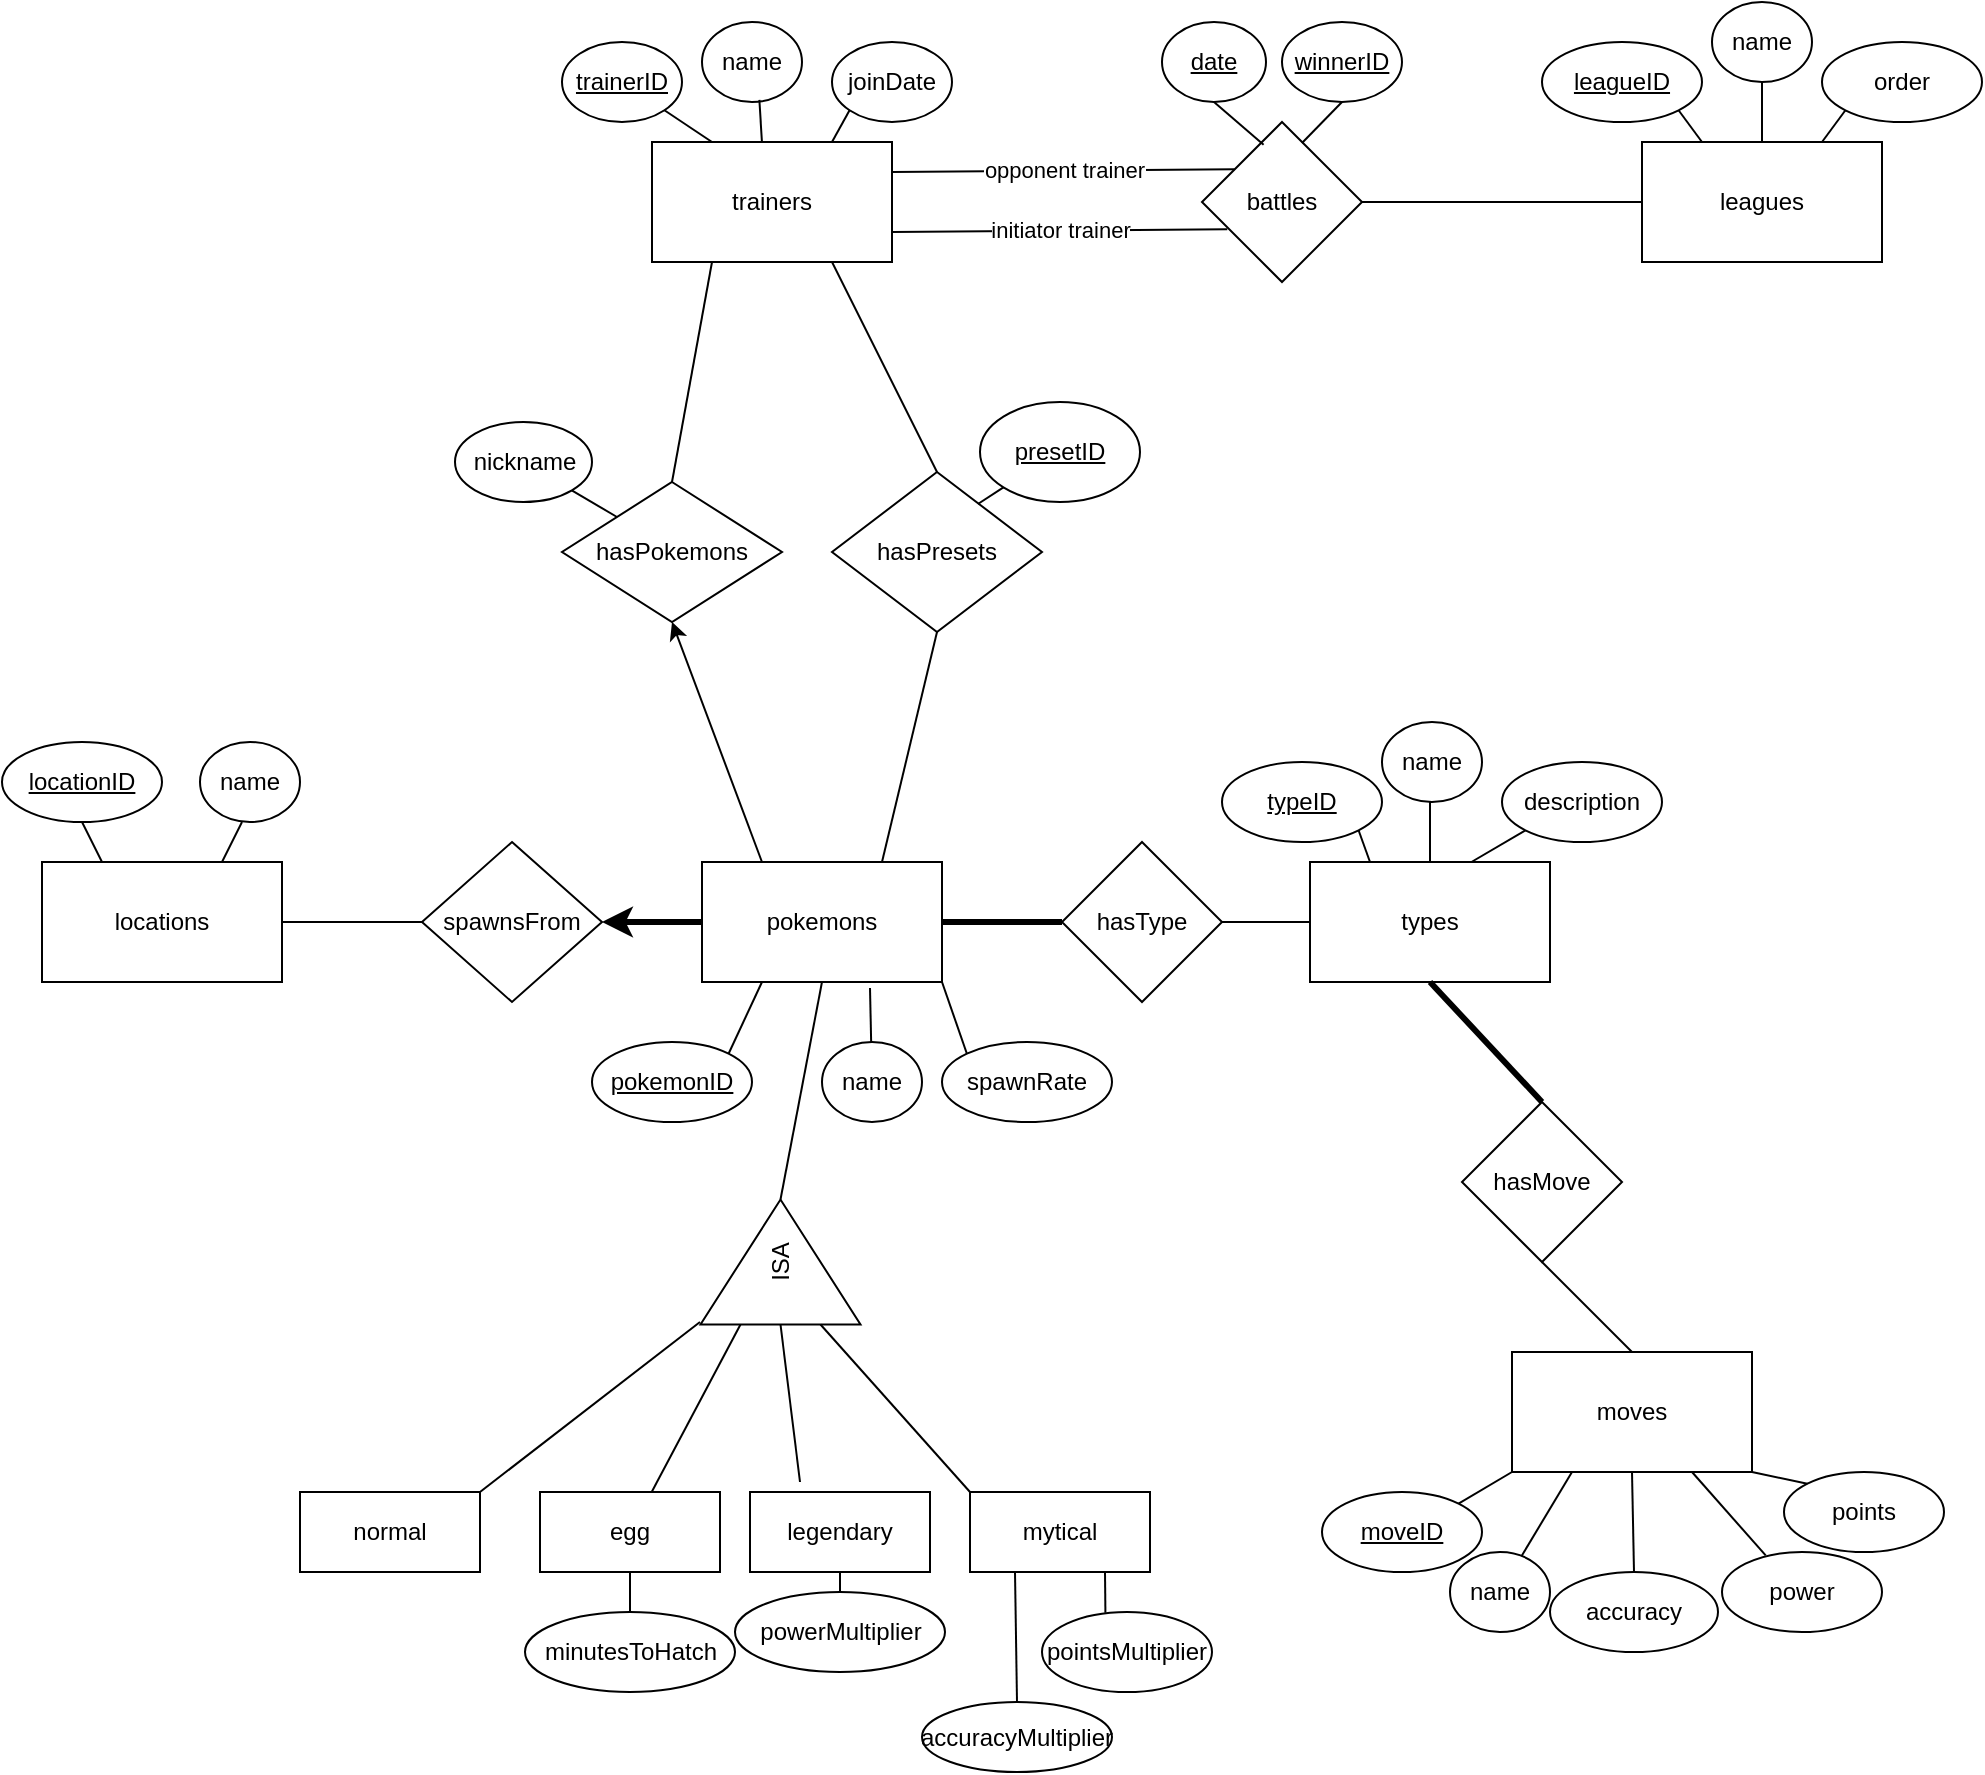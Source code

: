 <mxfile version="20.5.3" type="github">
  <diagram id="0p5sOn9IM3p2lrbPk7xw" name="Sayfa -1">
    <mxGraphModel dx="2031" dy="2292" grid="1" gridSize="10" guides="1" tooltips="1" connect="1" arrows="1" fold="1" page="1" pageScale="1" pageWidth="827" pageHeight="1169" math="0" shadow="0">
      <root>
        <mxCell id="0" />
        <mxCell id="1" parent="0" />
        <mxCell id="mbP8TRgjL7w7NpLtnhRK-1" value="trainers" style="rounded=0;whiteSpace=wrap;html=1;" parent="1" vertex="1">
          <mxGeometry x="635" y="-170" width="120" height="60" as="geometry" />
        </mxCell>
        <mxCell id="mbP8TRgjL7w7NpLtnhRK-4" value="&lt;u&gt;trainerID&lt;/u&gt;" style="ellipse;whiteSpace=wrap;html=1;" parent="1" vertex="1">
          <mxGeometry x="590" y="-220" width="60" height="40" as="geometry" />
        </mxCell>
        <mxCell id="mbP8TRgjL7w7NpLtnhRK-5" value="" style="endArrow=none;html=1;rounded=0;exitX=1;exitY=1;exitDx=0;exitDy=0;entryX=0.25;entryY=0;entryDx=0;entryDy=0;" parent="1" source="mbP8TRgjL7w7NpLtnhRK-4" target="mbP8TRgjL7w7NpLtnhRK-1" edge="1">
          <mxGeometry width="50" height="50" relative="1" as="geometry">
            <mxPoint x="945" y="-30" as="sourcePoint" />
            <mxPoint x="995" y="-80" as="targetPoint" />
          </mxGeometry>
        </mxCell>
        <mxCell id="_CFFiFyCOQSLz_YWFSRL-1" value="name" style="ellipse;whiteSpace=wrap;html=1;" parent="1" vertex="1">
          <mxGeometry x="660" y="-230" width="50" height="40" as="geometry" />
        </mxCell>
        <mxCell id="_CFFiFyCOQSLz_YWFSRL-8" value="joinDate" style="ellipse;whiteSpace=wrap;html=1;" parent="1" vertex="1">
          <mxGeometry x="725" y="-220" width="60" height="40" as="geometry" />
        </mxCell>
        <mxCell id="_CFFiFyCOQSLz_YWFSRL-9" value="" style="endArrow=none;html=1;rounded=0;exitX=0.75;exitY=0;exitDx=0;exitDy=0;entryX=0;entryY=1;entryDx=0;entryDy=0;" parent="1" source="mbP8TRgjL7w7NpLtnhRK-1" target="_CFFiFyCOQSLz_YWFSRL-8" edge="1">
          <mxGeometry width="50" height="50" relative="1" as="geometry">
            <mxPoint x="735" y="20" as="sourcePoint" />
            <mxPoint x="785" y="-30" as="targetPoint" />
          </mxGeometry>
        </mxCell>
        <mxCell id="_CFFiFyCOQSLz_YWFSRL-10" value="pokemons" style="rounded=0;whiteSpace=wrap;html=1;" parent="1" vertex="1">
          <mxGeometry x="660" y="190" width="120" height="60" as="geometry" />
        </mxCell>
        <mxCell id="_CFFiFyCOQSLz_YWFSRL-11" value="&lt;u&gt;pokemonID&lt;/u&gt;" style="ellipse;whiteSpace=wrap;html=1;" parent="1" vertex="1">
          <mxGeometry x="605" y="280" width="80" height="40" as="geometry" />
        </mxCell>
        <mxCell id="_CFFiFyCOQSLz_YWFSRL-12" value="" style="endArrow=none;html=1;rounded=0;exitX=1;exitY=0;exitDx=0;exitDy=0;entryX=0.25;entryY=1;entryDx=0;entryDy=0;" parent="1" source="_CFFiFyCOQSLz_YWFSRL-11" target="_CFFiFyCOQSLz_YWFSRL-10" edge="1">
          <mxGeometry width="50" height="50" relative="1" as="geometry">
            <mxPoint x="990" y="320" as="sourcePoint" />
            <mxPoint x="1040" y="270" as="targetPoint" />
          </mxGeometry>
        </mxCell>
        <mxCell id="_CFFiFyCOQSLz_YWFSRL-14" value="name" style="ellipse;whiteSpace=wrap;html=1;" parent="1" vertex="1">
          <mxGeometry x="720" y="280" width="50" height="40" as="geometry" />
        </mxCell>
        <mxCell id="_CFFiFyCOQSLz_YWFSRL-15" value="spawnRate" style="ellipse;whiteSpace=wrap;html=1;" parent="1" vertex="1">
          <mxGeometry x="780" y="280" width="85" height="40" as="geometry" />
        </mxCell>
        <mxCell id="_CFFiFyCOQSLz_YWFSRL-16" value="" style="endArrow=none;html=1;rounded=0;entryX=0;entryY=0;entryDx=0;entryDy=0;exitX=1;exitY=1;exitDx=0;exitDy=0;" parent="1" source="_CFFiFyCOQSLz_YWFSRL-10" target="_CFFiFyCOQSLz_YWFSRL-15" edge="1">
          <mxGeometry width="50" height="50" relative="1" as="geometry">
            <mxPoint x="780" y="240" as="sourcePoint" />
            <mxPoint x="830" y="320" as="targetPoint" />
          </mxGeometry>
        </mxCell>
        <mxCell id="_CFFiFyCOQSLz_YWFSRL-17" value="leagues" style="rounded=0;whiteSpace=wrap;html=1;" parent="1" vertex="1">
          <mxGeometry x="1130" y="-170" width="120" height="60" as="geometry" />
        </mxCell>
        <mxCell id="_CFFiFyCOQSLz_YWFSRL-18" value="&lt;u&gt;leagueID&lt;/u&gt;" style="ellipse;whiteSpace=wrap;html=1;" parent="1" vertex="1">
          <mxGeometry x="1080" y="-220" width="80" height="40" as="geometry" />
        </mxCell>
        <mxCell id="_CFFiFyCOQSLz_YWFSRL-19" value="" style="endArrow=none;html=1;rounded=0;exitX=1;exitY=1;exitDx=0;exitDy=0;entryX=0.25;entryY=0;entryDx=0;entryDy=0;" parent="1" source="_CFFiFyCOQSLz_YWFSRL-18" target="_CFFiFyCOQSLz_YWFSRL-17" edge="1">
          <mxGeometry width="50" height="50" relative="1" as="geometry">
            <mxPoint x="1460" y="-50" as="sourcePoint" />
            <mxPoint x="1510" y="-100" as="targetPoint" />
          </mxGeometry>
        </mxCell>
        <mxCell id="_CFFiFyCOQSLz_YWFSRL-20" style="edgeStyle=orthogonalEdgeStyle;rounded=0;orthogonalLoop=1;jettySize=auto;html=1;exitX=0.5;exitY=1;exitDx=0;exitDy=0;entryX=0.5;entryY=0;entryDx=0;entryDy=0;endArrow=none;endFill=0;" parent="1" source="_CFFiFyCOQSLz_YWFSRL-21" target="_CFFiFyCOQSLz_YWFSRL-17" edge="1">
          <mxGeometry relative="1" as="geometry" />
        </mxCell>
        <mxCell id="_CFFiFyCOQSLz_YWFSRL-21" value="name" style="ellipse;whiteSpace=wrap;html=1;" parent="1" vertex="1">
          <mxGeometry x="1165" y="-240" width="50" height="40" as="geometry" />
        </mxCell>
        <mxCell id="_CFFiFyCOQSLz_YWFSRL-22" value="order" style="ellipse;whiteSpace=wrap;html=1;" parent="1" vertex="1">
          <mxGeometry x="1220" y="-220" width="80" height="40" as="geometry" />
        </mxCell>
        <mxCell id="_CFFiFyCOQSLz_YWFSRL-23" value="" style="endArrow=none;html=1;rounded=0;exitX=0.75;exitY=0;exitDx=0;exitDy=0;entryX=0;entryY=1;entryDx=0;entryDy=0;" parent="1" source="_CFFiFyCOQSLz_YWFSRL-17" target="_CFFiFyCOQSLz_YWFSRL-22" edge="1">
          <mxGeometry width="50" height="50" relative="1" as="geometry">
            <mxPoint x="1250" as="sourcePoint" />
            <mxPoint x="1300" y="-50" as="targetPoint" />
          </mxGeometry>
        </mxCell>
        <mxCell id="_CFFiFyCOQSLz_YWFSRL-39" style="edgeStyle=orthogonalEdgeStyle;rounded=0;orthogonalLoop=1;jettySize=auto;html=1;exitX=0;exitY=0.5;exitDx=0;exitDy=0;entryX=1;entryY=0.5;entryDx=0;entryDy=0;endArrow=none;endFill=0;strokeWidth=1;" parent="1" source="_CFFiFyCOQSLz_YWFSRL-26" target="_CFFiFyCOQSLz_YWFSRL-37" edge="1">
          <mxGeometry relative="1" as="geometry" />
        </mxCell>
        <mxCell id="_CFFiFyCOQSLz_YWFSRL-26" value="types" style="rounded=0;whiteSpace=wrap;html=1;strokeWidth=1;" parent="1" vertex="1">
          <mxGeometry x="964" y="190" width="120" height="60" as="geometry" />
        </mxCell>
        <mxCell id="_CFFiFyCOQSLz_YWFSRL-27" value="&lt;u&gt;typeID&lt;/u&gt;" style="ellipse;whiteSpace=wrap;html=1;" parent="1" vertex="1">
          <mxGeometry x="920" y="140" width="80" height="40" as="geometry" />
        </mxCell>
        <mxCell id="_CFFiFyCOQSLz_YWFSRL-28" value="" style="endArrow=none;html=1;rounded=0;exitX=1;exitY=1;exitDx=0;exitDy=0;entryX=0.25;entryY=0;entryDx=0;entryDy=0;" parent="1" source="_CFFiFyCOQSLz_YWFSRL-27" target="_CFFiFyCOQSLz_YWFSRL-26" edge="1">
          <mxGeometry width="50" height="50" relative="1" as="geometry">
            <mxPoint x="1294" y="310" as="sourcePoint" />
            <mxPoint x="1344" y="260" as="targetPoint" />
          </mxGeometry>
        </mxCell>
        <mxCell id="_CFFiFyCOQSLz_YWFSRL-29" style="edgeStyle=orthogonalEdgeStyle;rounded=0;orthogonalLoop=1;jettySize=auto;html=1;exitX=0.5;exitY=1;exitDx=0;exitDy=0;entryX=0.5;entryY=0;entryDx=0;entryDy=0;endArrow=none;endFill=0;" parent="1" source="_CFFiFyCOQSLz_YWFSRL-30" target="_CFFiFyCOQSLz_YWFSRL-26" edge="1">
          <mxGeometry relative="1" as="geometry" />
        </mxCell>
        <mxCell id="_CFFiFyCOQSLz_YWFSRL-30" value="name" style="ellipse;whiteSpace=wrap;html=1;" parent="1" vertex="1">
          <mxGeometry x="1000" y="120" width="50" height="40" as="geometry" />
        </mxCell>
        <mxCell id="_CFFiFyCOQSLz_YWFSRL-32" value="description" style="ellipse;whiteSpace=wrap;html=1;" parent="1" vertex="1">
          <mxGeometry x="1060" y="140" width="80" height="40" as="geometry" />
        </mxCell>
        <mxCell id="_CFFiFyCOQSLz_YWFSRL-33" value="" style="endArrow=none;html=1;rounded=0;exitX=0.75;exitY=0;exitDx=0;exitDy=0;entryX=0;entryY=1;entryDx=0;entryDy=0;" parent="1" target="_CFFiFyCOQSLz_YWFSRL-32" edge="1">
          <mxGeometry width="50" height="50" relative="1" as="geometry">
            <mxPoint x="1044.72" y="190" as="sourcePoint" />
            <mxPoint x="1124.72" y="310" as="targetPoint" />
          </mxGeometry>
        </mxCell>
        <mxCell id="_CFFiFyCOQSLz_YWFSRL-41" style="edgeStyle=orthogonalEdgeStyle;rounded=0;orthogonalLoop=1;jettySize=auto;html=1;exitX=0;exitY=0.5;exitDx=0;exitDy=0;entryX=1;entryY=0.5;entryDx=0;entryDy=0;endArrow=none;endFill=0;startArrow=none;startFill=0;strokeWidth=3;" parent="1" source="_CFFiFyCOQSLz_YWFSRL-37" target="_CFFiFyCOQSLz_YWFSRL-10" edge="1">
          <mxGeometry relative="1" as="geometry" />
        </mxCell>
        <mxCell id="_CFFiFyCOQSLz_YWFSRL-37" value="hasType" style="rhombus;whiteSpace=wrap;html=1;strokeWidth=1;" parent="1" vertex="1">
          <mxGeometry x="840" y="180" width="80" height="80" as="geometry" />
        </mxCell>
        <mxCell id="sR-MP5B-pgGaU7aGURbe-1" value="moves" style="rounded=0;whiteSpace=wrap;html=1;" parent="1" vertex="1">
          <mxGeometry x="1065" y="435" width="120" height="60" as="geometry" />
        </mxCell>
        <mxCell id="sR-MP5B-pgGaU7aGURbe-2" value="&lt;u&gt;moveID&lt;/u&gt;" style="ellipse;whiteSpace=wrap;html=1;" parent="1" vertex="1">
          <mxGeometry x="970" y="505" width="80" height="40" as="geometry" />
        </mxCell>
        <mxCell id="sR-MP5B-pgGaU7aGURbe-5" value="name" style="ellipse;whiteSpace=wrap;html=1;" parent="1" vertex="1">
          <mxGeometry x="1034" y="535" width="50" height="40" as="geometry" />
        </mxCell>
        <mxCell id="sR-MP5B-pgGaU7aGURbe-6" value="accuracy" style="ellipse;whiteSpace=wrap;html=1;" parent="1" vertex="1">
          <mxGeometry x="1084" y="545" width="84" height="40" as="geometry" />
        </mxCell>
        <mxCell id="sR-MP5B-pgGaU7aGURbe-8" value="power" style="ellipse;whiteSpace=wrap;html=1;" parent="1" vertex="1">
          <mxGeometry x="1170" y="535" width="80" height="40" as="geometry" />
        </mxCell>
        <mxCell id="sR-MP5B-pgGaU7aGURbe-9" value="points" style="ellipse;whiteSpace=wrap;html=1;" parent="1" vertex="1">
          <mxGeometry x="1201" y="495" width="80" height="40" as="geometry" />
        </mxCell>
        <mxCell id="sR-MP5B-pgGaU7aGURbe-21" value="hasMove" style="rhombus;whiteSpace=wrap;html=1;" parent="1" vertex="1">
          <mxGeometry x="1040" y="310" width="80" height="80" as="geometry" />
        </mxCell>
        <mxCell id="sR-MP5B-pgGaU7aGURbe-37" style="edgeStyle=orthogonalEdgeStyle;rounded=0;orthogonalLoop=1;jettySize=auto;html=1;exitX=1;exitY=0.5;exitDx=0;exitDy=0;startArrow=classic;startFill=1;endArrow=none;endFill=0;strokeWidth=3;" parent="1" source="sR-MP5B-pgGaU7aGURbe-24" target="_CFFiFyCOQSLz_YWFSRL-10" edge="1">
          <mxGeometry relative="1" as="geometry" />
        </mxCell>
        <mxCell id="sR-MP5B-pgGaU7aGURbe-38" style="edgeStyle=orthogonalEdgeStyle;rounded=0;orthogonalLoop=1;jettySize=auto;html=1;exitX=0;exitY=0.5;exitDx=0;exitDy=0;entryX=1;entryY=0.5;entryDx=0;entryDy=0;strokeWidth=1;startArrow=none;startFill=0;endArrow=none;endFill=0;" parent="1" source="sR-MP5B-pgGaU7aGURbe-24" target="sR-MP5B-pgGaU7aGURbe-30" edge="1">
          <mxGeometry relative="1" as="geometry" />
        </mxCell>
        <mxCell id="sR-MP5B-pgGaU7aGURbe-24" value="spawnsFrom" style="rhombus;whiteSpace=wrap;html=1;" parent="1" vertex="1">
          <mxGeometry x="520" y="180" width="90" height="80" as="geometry" />
        </mxCell>
        <mxCell id="sR-MP5B-pgGaU7aGURbe-30" value="locations" style="rounded=0;whiteSpace=wrap;html=1;" parent="1" vertex="1">
          <mxGeometry x="330" y="190" width="120" height="60" as="geometry" />
        </mxCell>
        <mxCell id="sR-MP5B-pgGaU7aGURbe-33" value="name" style="ellipse;whiteSpace=wrap;html=1;" parent="1" vertex="1">
          <mxGeometry x="409" y="130" width="50" height="40" as="geometry" />
        </mxCell>
        <mxCell id="sR-MP5B-pgGaU7aGURbe-34" value="&lt;u&gt;locationID&lt;/u&gt;" style="ellipse;whiteSpace=wrap;html=1;" parent="1" vertex="1">
          <mxGeometry x="310" y="130" width="80" height="40" as="geometry" />
        </mxCell>
        <mxCell id="sR-MP5B-pgGaU7aGURbe-41" value="" style="endArrow=none;html=1;rounded=0;strokeWidth=1;exitX=0.75;exitY=0;exitDx=0;exitDy=0;" parent="1" source="sR-MP5B-pgGaU7aGURbe-30" edge="1">
          <mxGeometry width="50" height="50" relative="1" as="geometry">
            <mxPoint x="580" y="570" as="sourcePoint" />
            <mxPoint x="430" y="170" as="targetPoint" />
          </mxGeometry>
        </mxCell>
        <mxCell id="sR-MP5B-pgGaU7aGURbe-42" value="" style="endArrow=none;html=1;rounded=0;strokeWidth=1;entryX=0;entryY=1;entryDx=0;entryDy=0;exitX=1;exitY=0;exitDx=0;exitDy=0;" parent="1" source="sR-MP5B-pgGaU7aGURbe-2" target="sR-MP5B-pgGaU7aGURbe-1" edge="1">
          <mxGeometry width="50" height="50" relative="1" as="geometry">
            <mxPoint x="990" y="490" as="sourcePoint" />
            <mxPoint x="980" y="430" as="targetPoint" />
          </mxGeometry>
        </mxCell>
        <mxCell id="sR-MP5B-pgGaU7aGURbe-43" value="" style="endArrow=none;html=1;rounded=0;strokeWidth=1;entryX=1;entryY=1;entryDx=0;entryDy=0;exitX=0;exitY=0;exitDx=0;exitDy=0;" parent="1" source="sR-MP5B-pgGaU7aGURbe-9" target="sR-MP5B-pgGaU7aGURbe-1" edge="1">
          <mxGeometry width="50" height="50" relative="1" as="geometry">
            <mxPoint x="1001.6" y="498.16" as="sourcePoint" />
            <mxPoint x="1020.0" y="480" as="targetPoint" />
          </mxGeometry>
        </mxCell>
        <mxCell id="sR-MP5B-pgGaU7aGURbe-44" value="" style="endArrow=none;html=1;rounded=0;strokeWidth=1;entryX=0.75;entryY=1;entryDx=0;entryDy=0;exitX=0.273;exitY=0.043;exitDx=0;exitDy=0;exitPerimeter=0;" parent="1" source="sR-MP5B-pgGaU7aGURbe-8" target="sR-MP5B-pgGaU7aGURbe-1" edge="1">
          <mxGeometry width="50" height="50" relative="1" as="geometry">
            <mxPoint x="1011.6" y="508.16" as="sourcePoint" />
            <mxPoint x="1030.0" y="490" as="targetPoint" />
          </mxGeometry>
        </mxCell>
        <mxCell id="sR-MP5B-pgGaU7aGURbe-45" value="" style="endArrow=none;html=1;rounded=0;strokeWidth=1;entryX=0.5;entryY=1;entryDx=0;entryDy=0;exitX=0.5;exitY=0;exitDx=0;exitDy=0;" parent="1" source="sR-MP5B-pgGaU7aGURbe-6" target="sR-MP5B-pgGaU7aGURbe-1" edge="1">
          <mxGeometry width="50" height="50" relative="1" as="geometry">
            <mxPoint x="1021.6" y="518.16" as="sourcePoint" />
            <mxPoint x="1040.0" y="500" as="targetPoint" />
          </mxGeometry>
        </mxCell>
        <mxCell id="sR-MP5B-pgGaU7aGURbe-46" value="" style="endArrow=none;html=1;rounded=0;strokeWidth=1;entryX=0.25;entryY=1;entryDx=0;entryDy=0;" parent="1" source="sR-MP5B-pgGaU7aGURbe-5" target="sR-MP5B-pgGaU7aGURbe-1" edge="1">
          <mxGeometry width="50" height="50" relative="1" as="geometry">
            <mxPoint x="1031.6" y="528.16" as="sourcePoint" />
            <mxPoint x="1050.0" y="510" as="targetPoint" />
          </mxGeometry>
        </mxCell>
        <mxCell id="sR-MP5B-pgGaU7aGURbe-51" value="" style="endArrow=none;html=1;rounded=0;strokeWidth=1;exitX=1;exitY=0.5;exitDx=0;exitDy=0;entryX=0.5;entryY=1;entryDx=0;entryDy=0;" parent="1" source="sR-MP5B-pgGaU7aGURbe-53" target="_CFFiFyCOQSLz_YWFSRL-10" edge="1">
          <mxGeometry width="50" height="50" relative="1" as="geometry">
            <mxPoint x="720.0" y="310" as="sourcePoint" />
            <mxPoint x="810" y="240" as="targetPoint" />
          </mxGeometry>
        </mxCell>
        <mxCell id="sR-MP5B-pgGaU7aGURbe-53" value="ISA" style="triangle;whiteSpace=wrap;html=1;rotation=-90;" parent="1" vertex="1">
          <mxGeometry x="668" y="350" width="62.5" height="80" as="geometry" />
        </mxCell>
        <mxCell id="sR-MP5B-pgGaU7aGURbe-63" value="normal" style="rounded=0;whiteSpace=wrap;html=1;" parent="1" vertex="1">
          <mxGeometry x="459" y="505" width="90" height="40" as="geometry" />
        </mxCell>
        <mxCell id="sR-MP5B-pgGaU7aGURbe-65" value="egg" style="rounded=0;whiteSpace=wrap;html=1;" parent="1" vertex="1">
          <mxGeometry x="579" y="505" width="90" height="40" as="geometry" />
        </mxCell>
        <mxCell id="sR-MP5B-pgGaU7aGURbe-66" value="legendary" style="rounded=0;whiteSpace=wrap;html=1;" parent="1" vertex="1">
          <mxGeometry x="684" y="505" width="90" height="40" as="geometry" />
        </mxCell>
        <mxCell id="sR-MP5B-pgGaU7aGURbe-67" value="mytical" style="rounded=0;whiteSpace=wrap;html=1;" parent="1" vertex="1">
          <mxGeometry x="794" y="505" width="90" height="40" as="geometry" />
        </mxCell>
        <mxCell id="sR-MP5B-pgGaU7aGURbe-69" value="" style="endArrow=none;html=1;rounded=0;strokeWidth=1;exitX=1;exitY=0;exitDx=0;exitDy=0;" parent="1" source="sR-MP5B-pgGaU7aGURbe-63" edge="1">
          <mxGeometry width="50" height="50" relative="1" as="geometry">
            <mxPoint x="569" y="560" as="sourcePoint" />
            <mxPoint x="659" y="420" as="targetPoint" />
          </mxGeometry>
        </mxCell>
        <mxCell id="sR-MP5B-pgGaU7aGURbe-70" value="" style="endArrow=none;html=1;rounded=0;strokeWidth=1;exitX=0.619;exitY=0.007;exitDx=0;exitDy=0;exitPerimeter=0;entryX=0;entryY=0.25;entryDx=0;entryDy=0;" parent="1" source="sR-MP5B-pgGaU7aGURbe-65" target="sR-MP5B-pgGaU7aGURbe-53" edge="1">
          <mxGeometry width="50" height="50" relative="1" as="geometry">
            <mxPoint x="619" y="500" as="sourcePoint" />
            <mxPoint x="669" y="430" as="targetPoint" />
          </mxGeometry>
        </mxCell>
        <mxCell id="sR-MP5B-pgGaU7aGURbe-71" value="" style="endArrow=none;html=1;rounded=0;strokeWidth=1;entryX=0;entryY=0.5;entryDx=0;entryDy=0;" parent="1" target="sR-MP5B-pgGaU7aGURbe-53" edge="1">
          <mxGeometry width="50" height="50" relative="1" as="geometry">
            <mxPoint x="709" y="500" as="sourcePoint" />
            <mxPoint x="689.25" y="431.25" as="targetPoint" />
          </mxGeometry>
        </mxCell>
        <mxCell id="sR-MP5B-pgGaU7aGURbe-72" value="" style="endArrow=none;html=1;rounded=0;strokeWidth=1;exitX=0;exitY=0;exitDx=0;exitDy=0;entryX=0;entryY=0.75;entryDx=0;entryDy=0;" parent="1" source="sR-MP5B-pgGaU7aGURbe-67" target="sR-MP5B-pgGaU7aGURbe-53" edge="1">
          <mxGeometry width="50" height="50" relative="1" as="geometry">
            <mxPoint x="654.71" y="525.28" as="sourcePoint" />
            <mxPoint x="699.25" y="441.25" as="targetPoint" />
          </mxGeometry>
        </mxCell>
        <mxCell id="sR-MP5B-pgGaU7aGURbe-73" value="minutesToHatch" style="ellipse;whiteSpace=wrap;html=1;" parent="1" vertex="1">
          <mxGeometry x="571.5" y="565" width="105" height="40" as="geometry" />
        </mxCell>
        <mxCell id="sR-MP5B-pgGaU7aGURbe-74" value="powerMultiplier" style="ellipse;whiteSpace=wrap;html=1;" parent="1" vertex="1">
          <mxGeometry x="676.5" y="555" width="105" height="40" as="geometry" />
        </mxCell>
        <mxCell id="sR-MP5B-pgGaU7aGURbe-75" value="accuracyMultiplier" style="ellipse;whiteSpace=wrap;html=1;" parent="1" vertex="1">
          <mxGeometry x="770" y="610" width="95" height="35" as="geometry" />
        </mxCell>
        <mxCell id="sR-MP5B-pgGaU7aGURbe-76" value="pointsMultiplier" style="ellipse;whiteSpace=wrap;html=1;" parent="1" vertex="1">
          <mxGeometry x="830" y="565" width="85" height="40" as="geometry" />
        </mxCell>
        <mxCell id="sR-MP5B-pgGaU7aGURbe-83" value="" style="endArrow=none;html=1;rounded=0;strokeWidth=1;entryX=0.5;entryY=0;entryDx=0;entryDy=0;exitX=0.25;exitY=1;exitDx=0;exitDy=0;" parent="1" source="sR-MP5B-pgGaU7aGURbe-67" target="sR-MP5B-pgGaU7aGURbe-75" edge="1">
          <mxGeometry width="50" height="50" relative="1" as="geometry">
            <mxPoint x="829" y="570" as="sourcePoint" />
            <mxPoint x="909" y="480" as="targetPoint" />
          </mxGeometry>
        </mxCell>
        <mxCell id="sR-MP5B-pgGaU7aGURbe-84" value="" style="endArrow=none;html=1;rounded=0;strokeWidth=1;entryX=0.75;entryY=1;entryDx=0;entryDy=0;exitX=0.373;exitY=0.008;exitDx=0;exitDy=0;exitPerimeter=0;" parent="1" source="sR-MP5B-pgGaU7aGURbe-76" target="sR-MP5B-pgGaU7aGURbe-67" edge="1">
          <mxGeometry width="50" height="50" relative="1" as="geometry">
            <mxPoint x="859" y="530" as="sourcePoint" />
            <mxPoint x="909" y="480" as="targetPoint" />
          </mxGeometry>
        </mxCell>
        <mxCell id="sR-MP5B-pgGaU7aGURbe-85" value="" style="endArrow=none;html=1;rounded=0;strokeWidth=3;entryX=0.5;entryY=1;entryDx=0;entryDy=0;exitX=0.5;exitY=0;exitDx=0;exitDy=0;startArrow=none;startFill=0;" parent="1" source="sR-MP5B-pgGaU7aGURbe-21" target="_CFFiFyCOQSLz_YWFSRL-26" edge="1">
          <mxGeometry width="50" height="50" relative="1" as="geometry">
            <mxPoint x="850" y="480" as="sourcePoint" />
            <mxPoint x="900" y="430" as="targetPoint" />
          </mxGeometry>
        </mxCell>
        <mxCell id="sR-MP5B-pgGaU7aGURbe-87" value="" style="endArrow=none;html=1;rounded=0;strokeWidth=1;entryX=0.5;entryY=1;entryDx=0;entryDy=0;exitX=0.5;exitY=0;exitDx=0;exitDy=0;" parent="1" source="sR-MP5B-pgGaU7aGURbe-1" target="sR-MP5B-pgGaU7aGURbe-21" edge="1">
          <mxGeometry width="50" height="50" relative="1" as="geometry">
            <mxPoint x="850" y="480" as="sourcePoint" />
            <mxPoint x="900" y="430" as="targetPoint" />
          </mxGeometry>
        </mxCell>
        <mxCell id="sR-MP5B-pgGaU7aGURbe-88" value="" style="endArrow=none;html=1;rounded=0;strokeWidth=1;entryX=0.5;entryY=1;entryDx=0;entryDy=0;exitX=0.5;exitY=0;exitDx=0;exitDy=0;" parent="1" source="sR-MP5B-pgGaU7aGURbe-74" target="sR-MP5B-pgGaU7aGURbe-66" edge="1">
          <mxGeometry width="50" height="50" relative="1" as="geometry">
            <mxPoint x="869" y="540" as="sourcePoint" />
            <mxPoint x="919" y="490" as="targetPoint" />
          </mxGeometry>
        </mxCell>
        <mxCell id="sR-MP5B-pgGaU7aGURbe-89" value="" style="endArrow=none;html=1;rounded=0;strokeWidth=1;entryX=0.5;entryY=1;entryDx=0;entryDy=0;exitX=0.5;exitY=0;exitDx=0;exitDy=0;" parent="1" source="sR-MP5B-pgGaU7aGURbe-73" target="sR-MP5B-pgGaU7aGURbe-65" edge="1">
          <mxGeometry width="50" height="50" relative="1" as="geometry">
            <mxPoint x="879" y="550" as="sourcePoint" />
            <mxPoint x="929" y="500" as="targetPoint" />
          </mxGeometry>
        </mxCell>
        <mxCell id="GqBREQ20nbdP9Gs7GXl7-5" value="hasPokemons" style="rhombus;whiteSpace=wrap;html=1;fillStyle=auto;strokeWidth=1;fillColor=none;gradientColor=none;" parent="1" vertex="1">
          <mxGeometry x="590" width="110" height="70" as="geometry" />
        </mxCell>
        <mxCell id="GqBREQ20nbdP9Gs7GXl7-6" value="" style="endArrow=classic;html=1;rounded=0;strokeWidth=1;entryX=0.5;entryY=1;entryDx=0;entryDy=0;exitX=0.25;exitY=0;exitDx=0;exitDy=0;endFill=1;" parent="1" source="_CFFiFyCOQSLz_YWFSRL-10" target="GqBREQ20nbdP9Gs7GXl7-5" edge="1">
          <mxGeometry width="50" height="50" relative="1" as="geometry">
            <mxPoint x="686.5" y="110" as="sourcePoint" />
            <mxPoint x="590" y="110" as="targetPoint" />
          </mxGeometry>
        </mxCell>
        <mxCell id="GqBREQ20nbdP9Gs7GXl7-7" value="" style="endArrow=none;html=1;rounded=0;strokeWidth=1;entryX=0.5;entryY=0;entryDx=0;entryDy=0;exitX=0.25;exitY=1;exitDx=0;exitDy=0;" parent="1" source="mbP8TRgjL7w7NpLtnhRK-1" target="GqBREQ20nbdP9Gs7GXl7-5" edge="1">
          <mxGeometry width="50" height="50" relative="1" as="geometry">
            <mxPoint x="540" y="160" as="sourcePoint" />
            <mxPoint x="590" y="110" as="targetPoint" />
          </mxGeometry>
        </mxCell>
        <mxCell id="GqBREQ20nbdP9Gs7GXl7-9" value="nickname" style="ellipse;whiteSpace=wrap;html=1;fillStyle=auto;strokeWidth=1;fillColor=none;gradientColor=none;" parent="1" vertex="1">
          <mxGeometry x="536.5" y="-30" width="68.5" height="40" as="geometry" />
        </mxCell>
        <mxCell id="GqBREQ20nbdP9Gs7GXl7-10" value="" style="endArrow=none;html=1;rounded=0;strokeWidth=1;entryX=1;entryY=1;entryDx=0;entryDy=0;exitX=0;exitY=0;exitDx=0;exitDy=0;" parent="1" source="GqBREQ20nbdP9Gs7GXl7-5" target="GqBREQ20nbdP9Gs7GXl7-9" edge="1">
          <mxGeometry width="50" height="50" relative="1" as="geometry">
            <mxPoint x="540" y="60" as="sourcePoint" />
            <mxPoint x="590" y="10" as="targetPoint" />
          </mxGeometry>
        </mxCell>
        <mxCell id="GqBREQ20nbdP9Gs7GXl7-11" value="hasPresets" style="rhombus;whiteSpace=wrap;html=1;fillStyle=auto;strokeWidth=1;fillColor=none;gradientColor=none;" parent="1" vertex="1">
          <mxGeometry x="725" y="-5" width="105" height="80" as="geometry" />
        </mxCell>
        <mxCell id="GqBREQ20nbdP9Gs7GXl7-12" value="" style="endArrow=none;html=1;rounded=0;strokeWidth=1;entryX=0.75;entryY=1;entryDx=0;entryDy=0;exitX=0.5;exitY=0;exitDx=0;exitDy=0;" parent="1" source="GqBREQ20nbdP9Gs7GXl7-11" target="mbP8TRgjL7w7NpLtnhRK-1" edge="1">
          <mxGeometry width="50" height="50" relative="1" as="geometry">
            <mxPoint x="540" y="140" as="sourcePoint" />
            <mxPoint x="590" y="90" as="targetPoint" />
          </mxGeometry>
        </mxCell>
        <mxCell id="GqBREQ20nbdP9Gs7GXl7-15" value="" style="endArrow=none;html=1;rounded=0;strokeWidth=1;entryX=0.5;entryY=1;entryDx=0;entryDy=0;exitX=0.75;exitY=0;exitDx=0;exitDy=0;" parent="1" source="_CFFiFyCOQSLz_YWFSRL-10" target="GqBREQ20nbdP9Gs7GXl7-11" edge="1">
          <mxGeometry width="50" height="50" relative="1" as="geometry">
            <mxPoint x="733.88" y="111.12" as="sourcePoint" />
            <mxPoint x="590" y="90" as="targetPoint" />
          </mxGeometry>
        </mxCell>
        <mxCell id="GqBREQ20nbdP9Gs7GXl7-16" value="&lt;u&gt;presetID&lt;/u&gt;" style="ellipse;whiteSpace=wrap;html=1;fillStyle=auto;strokeWidth=1;fillColor=none;gradientColor=none;" parent="1" vertex="1">
          <mxGeometry x="799" y="-40" width="80" height="50" as="geometry" />
        </mxCell>
        <mxCell id="GqBREQ20nbdP9Gs7GXl7-17" value="" style="endArrow=none;html=1;rounded=0;strokeWidth=1;entryX=0;entryY=1;entryDx=0;entryDy=0;exitX=0.695;exitY=0.2;exitDx=0;exitDy=0;exitPerimeter=0;" parent="1" source="GqBREQ20nbdP9Gs7GXl7-11" target="GqBREQ20nbdP9Gs7GXl7-16" edge="1">
          <mxGeometry width="50" height="50" relative="1" as="geometry">
            <mxPoint x="540" y="140" as="sourcePoint" />
            <mxPoint x="590" y="90" as="targetPoint" />
          </mxGeometry>
        </mxCell>
        <mxCell id="GqBREQ20nbdP9Gs7GXl7-18" value="battles" style="rhombus;whiteSpace=wrap;html=1;fillStyle=auto;strokeWidth=1;fillColor=none;gradientColor=none;" parent="1" vertex="1">
          <mxGeometry x="910" y="-180" width="80" height="80" as="geometry" />
        </mxCell>
        <mxCell id="GqBREQ20nbdP9Gs7GXl7-19" value="initiator trainer" style="endArrow=none;html=1;rounded=0;strokeWidth=1;entryX=1;entryY=0.75;entryDx=0;entryDy=0;exitX=0.158;exitY=0.671;exitDx=0;exitDy=0;exitPerimeter=0;" parent="1" source="GqBREQ20nbdP9Gs7GXl7-18" target="mbP8TRgjL7w7NpLtnhRK-1" edge="1">
          <mxGeometry width="50" height="50" relative="1" as="geometry">
            <mxPoint x="540" y="140" as="sourcePoint" />
            <mxPoint x="590" y="90" as="targetPoint" />
          </mxGeometry>
        </mxCell>
        <mxCell id="GqBREQ20nbdP9Gs7GXl7-21" value="opponent trainer" style="endArrow=none;html=1;rounded=0;strokeWidth=1;entryX=1;entryY=0.25;entryDx=0;entryDy=0;exitX=0.204;exitY=0.296;exitDx=0;exitDy=0;exitPerimeter=0;" parent="1" source="GqBREQ20nbdP9Gs7GXl7-18" target="mbP8TRgjL7w7NpLtnhRK-1" edge="1">
          <mxGeometry width="50" height="50" relative="1" as="geometry">
            <mxPoint x="920" y="-155" as="sourcePoint" />
            <mxPoint x="590" y="90" as="targetPoint" />
          </mxGeometry>
        </mxCell>
        <mxCell id="GqBREQ20nbdP9Gs7GXl7-22" value="&lt;u&gt;date&lt;/u&gt;" style="ellipse;whiteSpace=wrap;html=1;fillStyle=auto;strokeWidth=1;fillColor=none;gradientColor=none;" parent="1" vertex="1">
          <mxGeometry x="890" y="-230" width="52" height="40" as="geometry" />
        </mxCell>
        <mxCell id="GqBREQ20nbdP9Gs7GXl7-23" value="&lt;u&gt;winnerID&lt;/u&gt;" style="ellipse;whiteSpace=wrap;html=1;fillStyle=auto;strokeWidth=1;fillColor=none;gradientColor=none;" parent="1" vertex="1">
          <mxGeometry x="950" y="-230" width="60" height="40" as="geometry" />
        </mxCell>
        <mxCell id="GqBREQ20nbdP9Gs7GXl7-24" value="" style="endArrow=none;html=1;rounded=0;strokeWidth=1;exitX=1;exitY=0.5;exitDx=0;exitDy=0;entryX=0;entryY=0.5;entryDx=0;entryDy=0;" parent="1" source="GqBREQ20nbdP9Gs7GXl7-18" target="_CFFiFyCOQSLz_YWFSRL-17" edge="1">
          <mxGeometry width="50" height="50" relative="1" as="geometry">
            <mxPoint x="1110" y="-160" as="sourcePoint" />
            <mxPoint x="1160" y="-210" as="targetPoint" />
          </mxGeometry>
        </mxCell>
        <mxCell id="GqBREQ20nbdP9Gs7GXl7-25" value="" style="endArrow=none;html=1;rounded=0;strokeWidth=1;entryX=0.385;entryY=0.142;entryDx=0;entryDy=0;entryPerimeter=0;exitX=0.5;exitY=1;exitDx=0;exitDy=0;" parent="1" source="GqBREQ20nbdP9Gs7GXl7-22" target="GqBREQ20nbdP9Gs7GXl7-18" edge="1">
          <mxGeometry width="50" height="50" relative="1" as="geometry">
            <mxPoint x="1110" y="-160" as="sourcePoint" />
            <mxPoint x="1160" y="-210" as="targetPoint" />
          </mxGeometry>
        </mxCell>
        <mxCell id="GqBREQ20nbdP9Gs7GXl7-26" value="" style="endArrow=none;html=1;rounded=0;strokeWidth=1;exitX=0.625;exitY=0.131;exitDx=0;exitDy=0;exitPerimeter=0;entryX=0.5;entryY=1;entryDx=0;entryDy=0;" parent="1" source="GqBREQ20nbdP9Gs7GXl7-18" target="GqBREQ20nbdP9Gs7GXl7-23" edge="1">
          <mxGeometry width="50" height="50" relative="1" as="geometry">
            <mxPoint x="1110" y="-160" as="sourcePoint" />
            <mxPoint x="1160" y="-210" as="targetPoint" />
          </mxGeometry>
        </mxCell>
        <mxCell id="ZvjeqY2r19N7WkH7S_N6-1" value="" style="endArrow=none;html=1;rounded=0;exitX=0.7;exitY=1.05;exitDx=0;exitDy=0;exitPerimeter=0;" edge="1" parent="1" source="_CFFiFyCOQSLz_YWFSRL-10" target="_CFFiFyCOQSLz_YWFSRL-14">
          <mxGeometry width="50" height="50" relative="1" as="geometry">
            <mxPoint x="790" y="260" as="sourcePoint" />
            <mxPoint x="842.626" y="295.774" as="targetPoint" />
          </mxGeometry>
        </mxCell>
        <mxCell id="ZvjeqY2r19N7WkH7S_N6-3" value="" style="endArrow=none;html=1;rounded=0;exitX=0.458;exitY=0;exitDx=0;exitDy=0;entryX=0.574;entryY=0.973;entryDx=0;entryDy=0;entryPerimeter=0;exitPerimeter=0;" edge="1" parent="1" source="mbP8TRgjL7w7NpLtnhRK-1" target="_CFFiFyCOQSLz_YWFSRL-1">
          <mxGeometry width="50" height="50" relative="1" as="geometry">
            <mxPoint x="636.213" y="-195.858" as="sourcePoint" />
            <mxPoint x="675" y="-160" as="targetPoint" />
          </mxGeometry>
        </mxCell>
        <mxCell id="ZvjeqY2r19N7WkH7S_N6-9" value="" style="endArrow=none;html=1;rounded=0;strokeWidth=1;entryX=0.5;entryY=1;entryDx=0;entryDy=0;exitX=0.25;exitY=0;exitDx=0;exitDy=0;" edge="1" parent="1" source="sR-MP5B-pgGaU7aGURbe-30" target="sR-MP5B-pgGaU7aGURbe-34">
          <mxGeometry width="50" height="50" relative="1" as="geometry">
            <mxPoint x="430" y="200" as="sourcePoint" />
            <mxPoint x="460" y="150" as="targetPoint" />
          </mxGeometry>
        </mxCell>
      </root>
    </mxGraphModel>
  </diagram>
</mxfile>
